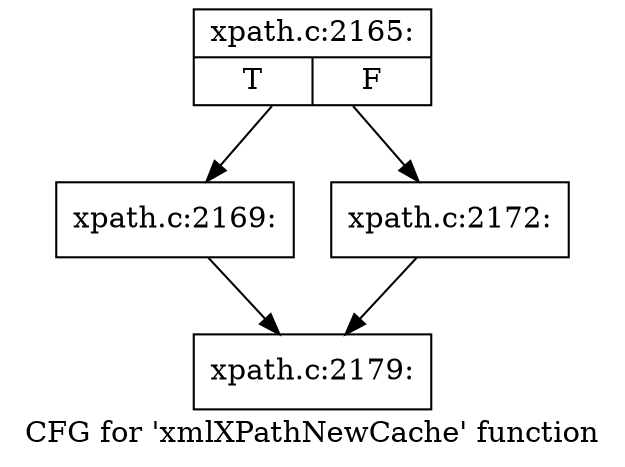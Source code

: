 digraph "CFG for 'xmlXPathNewCache' function" {
	label="CFG for 'xmlXPathNewCache' function";

	Node0x4d342a0 [shape=record,label="{xpath.c:2165:|{<s0>T|<s1>F}}"];
	Node0x4d342a0 -> Node0x4d4b410;
	Node0x4d342a0 -> Node0x4d34410;
	Node0x4d4b410 [shape=record,label="{xpath.c:2169:}"];
	Node0x4d4b410 -> Node0x4d4b130;
	Node0x4d34410 [shape=record,label="{xpath.c:2172:}"];
	Node0x4d34410 -> Node0x4d4b130;
	Node0x4d4b130 [shape=record,label="{xpath.c:2179:}"];
}
